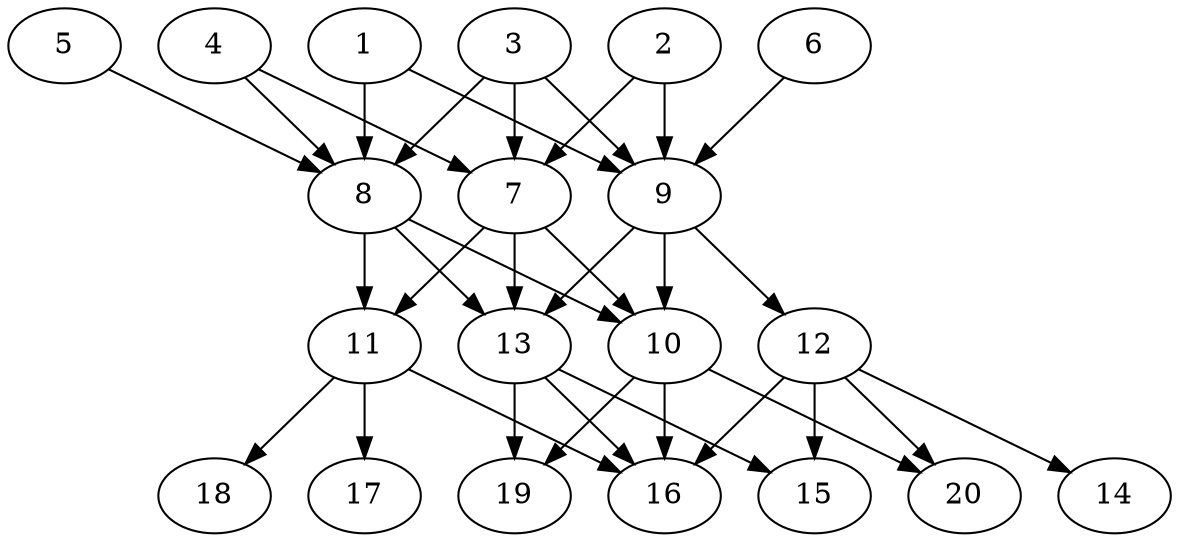 // DAG automatically generated by daggen at Tue Jul 23 14:33:40 2019
// ./daggen --dot -n 20 --ccr 0.5 --fat 0.6 --regular 0.5 --density 0.8 --mindata 5242880 --maxdata 52428800 
digraph G {
  1 [size="52594688", alpha="0.06", expect_size="26297344"] 
  1 -> 8 [size ="26297344"]
  1 -> 9 [size ="26297344"]
  2 [size="26949632", alpha="0.06", expect_size="13474816"] 
  2 -> 7 [size ="13474816"]
  2 -> 9 [size ="13474816"]
  3 [size="75980800", alpha="0.15", expect_size="37990400"] 
  3 -> 7 [size ="37990400"]
  3 -> 8 [size ="37990400"]
  3 -> 9 [size ="37990400"]
  4 [size="84930560", alpha="0.18", expect_size="42465280"] 
  4 -> 7 [size ="42465280"]
  4 -> 8 [size ="42465280"]
  5 [size="38893568", alpha="0.14", expect_size="19446784"] 
  5 -> 8 [size ="19446784"]
  6 [size="96989184", alpha="0.16", expect_size="48494592"] 
  6 -> 9 [size ="48494592"]
  7 [size="81993728", alpha="0.09", expect_size="40996864"] 
  7 -> 10 [size ="40996864"]
  7 -> 11 [size ="40996864"]
  7 -> 13 [size ="40996864"]
  8 [size="35395584", alpha="0.01", expect_size="17697792"] 
  8 -> 10 [size ="17697792"]
  8 -> 11 [size ="17697792"]
  8 -> 13 [size ="17697792"]
  9 [size="94636032", alpha="0.02", expect_size="47318016"] 
  9 -> 10 [size ="47318016"]
  9 -> 12 [size ="47318016"]
  9 -> 13 [size ="47318016"]
  10 [size="62169088", alpha="0.09", expect_size="31084544"] 
  10 -> 16 [size ="31084544"]
  10 -> 19 [size ="31084544"]
  10 -> 20 [size ="31084544"]
  11 [size="54433792", alpha="0.20", expect_size="27216896"] 
  11 -> 16 [size ="27216896"]
  11 -> 17 [size ="27216896"]
  11 -> 18 [size ="27216896"]
  12 [size="84510720", alpha="0.04", expect_size="42255360"] 
  12 -> 14 [size ="42255360"]
  12 -> 15 [size ="42255360"]
  12 -> 16 [size ="42255360"]
  12 -> 20 [size ="42255360"]
  13 [size="18001920", alpha="0.05", expect_size="9000960"] 
  13 -> 15 [size ="9000960"]
  13 -> 16 [size ="9000960"]
  13 -> 19 [size ="9000960"]
  14 [size="90019840", alpha="0.20", expect_size="45009920"] 
  15 [size="81158144", alpha="0.19", expect_size="40579072"] 
  16 [size="52275200", alpha="0.02", expect_size="26137600"] 
  17 [size="33169408", alpha="0.15", expect_size="16584704"] 
  18 [size="74358784", alpha="0.13", expect_size="37179392"] 
  19 [size="76894208", alpha="0.20", expect_size="38447104"] 
  20 [size="88467456", alpha="0.07", expect_size="44233728"] 
}
